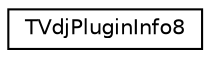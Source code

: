digraph "Graphical Class Hierarchy"
{
  edge [fontname="Helvetica",fontsize="10",labelfontname="Helvetica",labelfontsize="10"];
  node [fontname="Helvetica",fontsize="10",shape=record];
  rankdir="LR";
  Node0 [label="TVdjPluginInfo8",height=0.2,width=0.4,color="black", fillcolor="white", style="filled",URL="$structTVdjPluginInfo8.html"];
}
